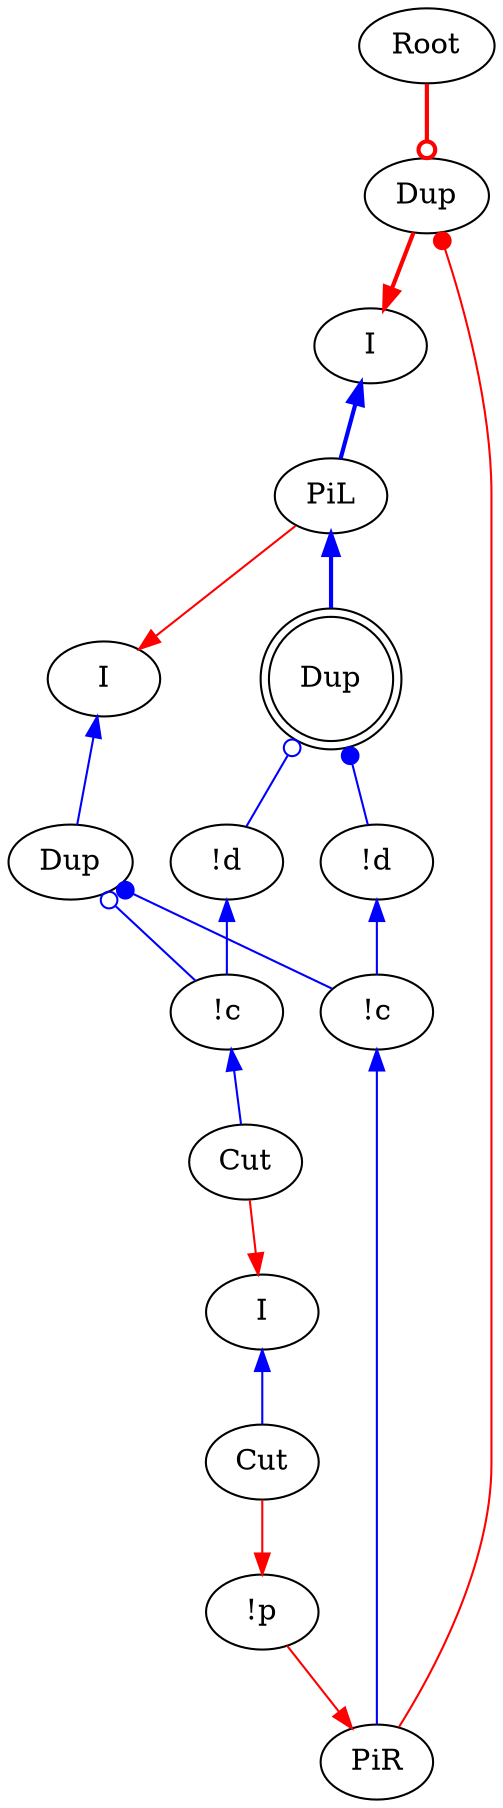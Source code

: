 digraph {
"Root0" [label="Root"]
"I0" [label="I"]
"PiL0" [label="PiL"]
"I1" [label="I"]
"I2" [label="I"]
"!p0" [label="!p"]
"Cut0" [label="Cut"]
"PiR0" [label="PiR"]
"Cut1" [label="Cut"]
"!c0" [label="!c"]
"!c1" [label="!c"]
"!d0" [label="!d"]
"!d1" [label="!d"]
"Dup0_0" [label="Dup"]
"Dup0_1" [label="Dup"]
"Dup0_2" [label="Dup",shape=doublecircle]
"Cut0" -> "!p0"[color=red,tooltip="e0"]
"Dup0_1" -> "!c1"[color=blue,tooltip="e10",arrowtail=odot,dir=back]
"!d1" -> "!c1"[color=blue,tooltip="e11",dir=back]
"Dup0_2" -> "!d0"[color=blue,tooltip="e12",arrowtail=dot,dir=back]
"Dup0_2" -> "!d1"[color=blue,tooltip="e13",arrowtail=odot,dir=back]
"!p0" -> "PiR0"[color=red,tooltip="e2"]
"!c0" -> "PiR0"[color=blue,tooltip="e4",dir=back]
"!c1" -> "Cut1"[color=blue,tooltip="e5",dir=back]
"PiR0" -> "Dup0_0"[color=red,tooltip="e6",arrowhead=dot]
"Dup0_1" -> "!c0"[color=blue,tooltip="e8",arrowtail=dot,dir=back]
"!d0" -> "!c0"[color=blue,tooltip="e9",dir=back]
"Root0" -> "Dup0_0"[color=red,tooltip="ret",arrowhead=odot,penwidth=2]
"Dup0_0" -> "I2"[color=red,tooltip="ret_o2",penwidth=2]
"I2" -> "PiL0"[color=blue,tooltip="ret_o2l",penwidth=2,dir=back]
"I0" -> "Cut0"[color=blue,tooltip="x1_o1",dir=back]
"Cut1" -> "I0"[color=red,tooltip="x1_o1r"]
"I1" -> "Dup0_1"[color=blue,tooltip="x1_o2",dir=back]
"PiL0" -> "I1"[color=red,tooltip="x1_o2r"]
"PiL0" -> "Dup0_2"[color=blue,tooltip="x2i_o2",penwidth=2,dir=back]
}
